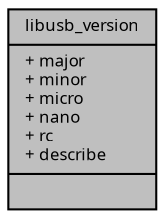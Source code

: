 digraph "libusb_version"
{
  edge [fontname="Sans",fontsize="8",labelfontname="Sans",labelfontsize="8"];
  node [fontname="Sans",fontsize="8",shape=record];
  Node1 [label="{libusb_version\n|+ major\l+ minor\l+ micro\l+ nano\l+ rc\l+ describe\l|}",height=0.2,width=0.4,color="black", fillcolor="grey75", style="filled", fontcolor="black"];
}
